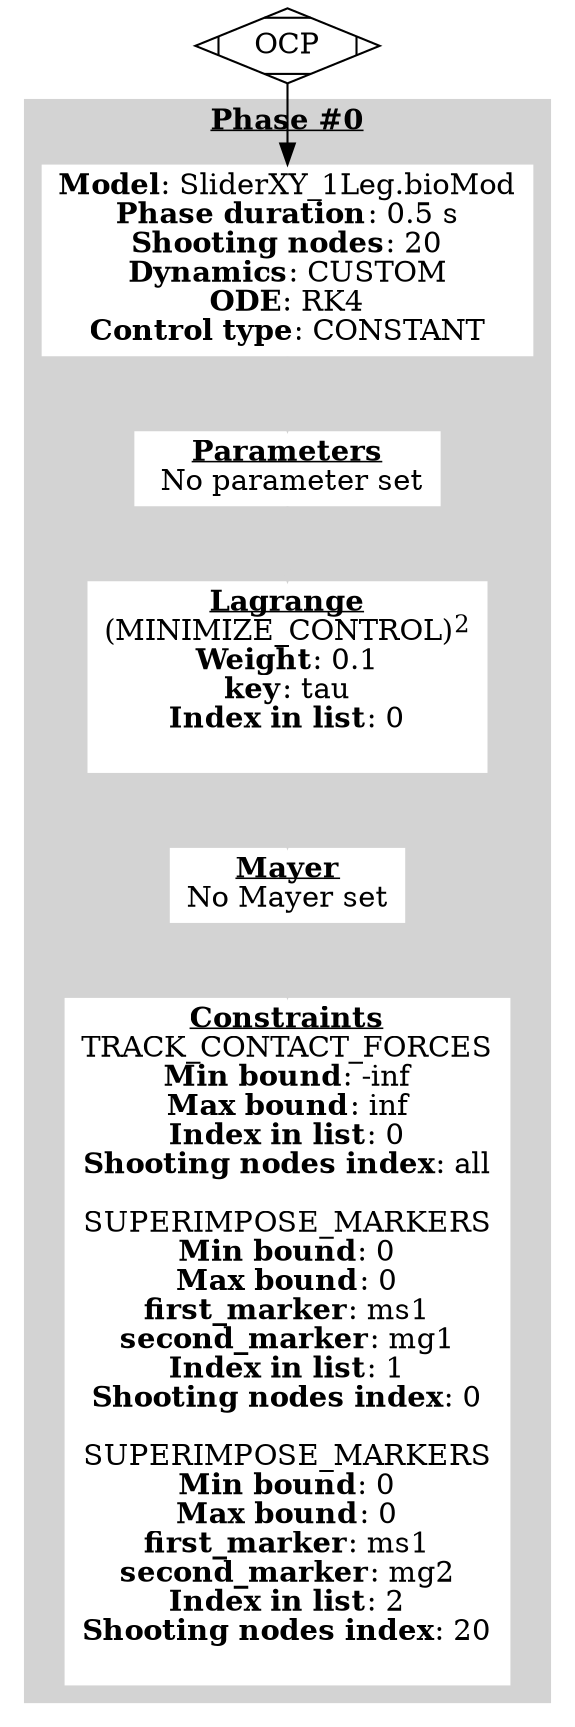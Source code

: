 digraph ocp_graph {
	node [shape=plaintext]
	OCP [shape=Mdiamond]
	subgraph cluster_0 {
		node [color=white style=filled]
		color=lightgrey style=filled
		label=<<u><b>Phase #0</b></u>>
		nlp_node_0 [label=<<b>Model</b>: SliderXY_1Leg.bioMod<br/><b>Phase duration</b>: 0.5 s<br/><b>Shooting nodes</b>: 20<br/><b>Dynamics</b>: CUSTOM<br/><b>ODE</b>: RK4<br/><b>Control type</b>: CONSTANT>]
		param_00 [label=<<u><b>Parameters</b></u><br/> No parameter set>]
		lagrange_0 [label=<<u><b>Lagrange</b></u><br/>(MINIMIZE_CONTROL)<sup>2</sup><br/><b>Weight</b>: 0.1<br/><b>key</b>: tau<br/><b>Index in list</b>: 0<br/><br/>>]
		mayer_node_0 [label=<<u><b>Mayer</b></u><br/>No Mayer set>]
		constraints_node_0 [label=<<u><b>Constraints</b></u><br/>TRACK_CONTACT_FORCES<br/><b>Min bound</b>: -inf<br/><b>Max bound</b>: inf<br/><b>Index in list</b>: 0<br/><b>Shooting nodes index</b>: all<br/><br/>SUPERIMPOSE_MARKERS<br/><b>Min bound</b>: 0<br/><b>Max bound</b>: 0<br/><b>first_marker</b>: ms1<br/><b>second_marker</b>: mg1<br/><b>Index in list</b>: 1<br/><b>Shooting nodes index</b>: 0<br/><br/>SUPERIMPOSE_MARKERS<br/><b>Min bound</b>: 0<br/><b>Max bound</b>: 0<br/><b>first_marker</b>: ms1<br/><b>second_marker</b>: mg2<br/><b>Index in list</b>: 2<br/><b>Shooting nodes index</b>: 20<br/><br/>>]
	}
	OCP -> nlp_node_0
	nlp_node_0 -> param_00 [color=lightgrey]
	param_00 -> lagrange_0 [color=lightgrey]
	lagrange_0 -> mayer_node_0 [color=lightgrey]
	mayer_node_0 -> constraints_node_0 [color=lightgrey]
	subgraph cluster_phase_transitions {
		node [color=grey style=filled]
		color=invis style=""
		label=<<u><b>Phase transitions</b></u>>
	}
}
